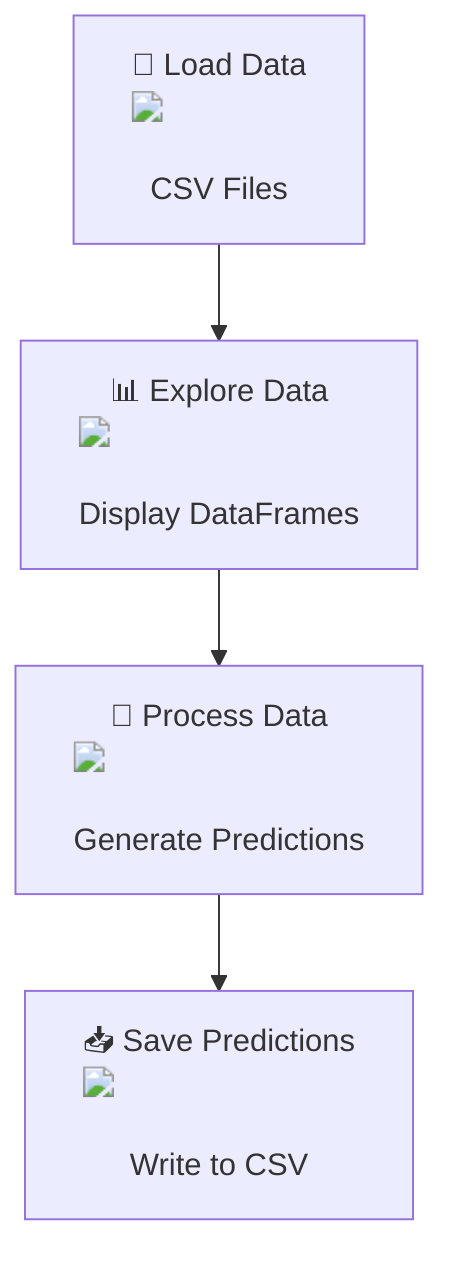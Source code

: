 flowchart TD
    A["📂 Load Data <img src='icons/file.svg'/> <br/> CSV Files"] --> B["📊 Explore Data <img src='icons/table.svg'/> <br/> Display DataFrames"]
    B --> C["🔄 Process Data <img src='icons/column_split.svg'/> <br/> Generate Predictions"]
    C --> D["📥 Save Predictions <img src='icons/file.svg'/> <br/> Write to CSV"]